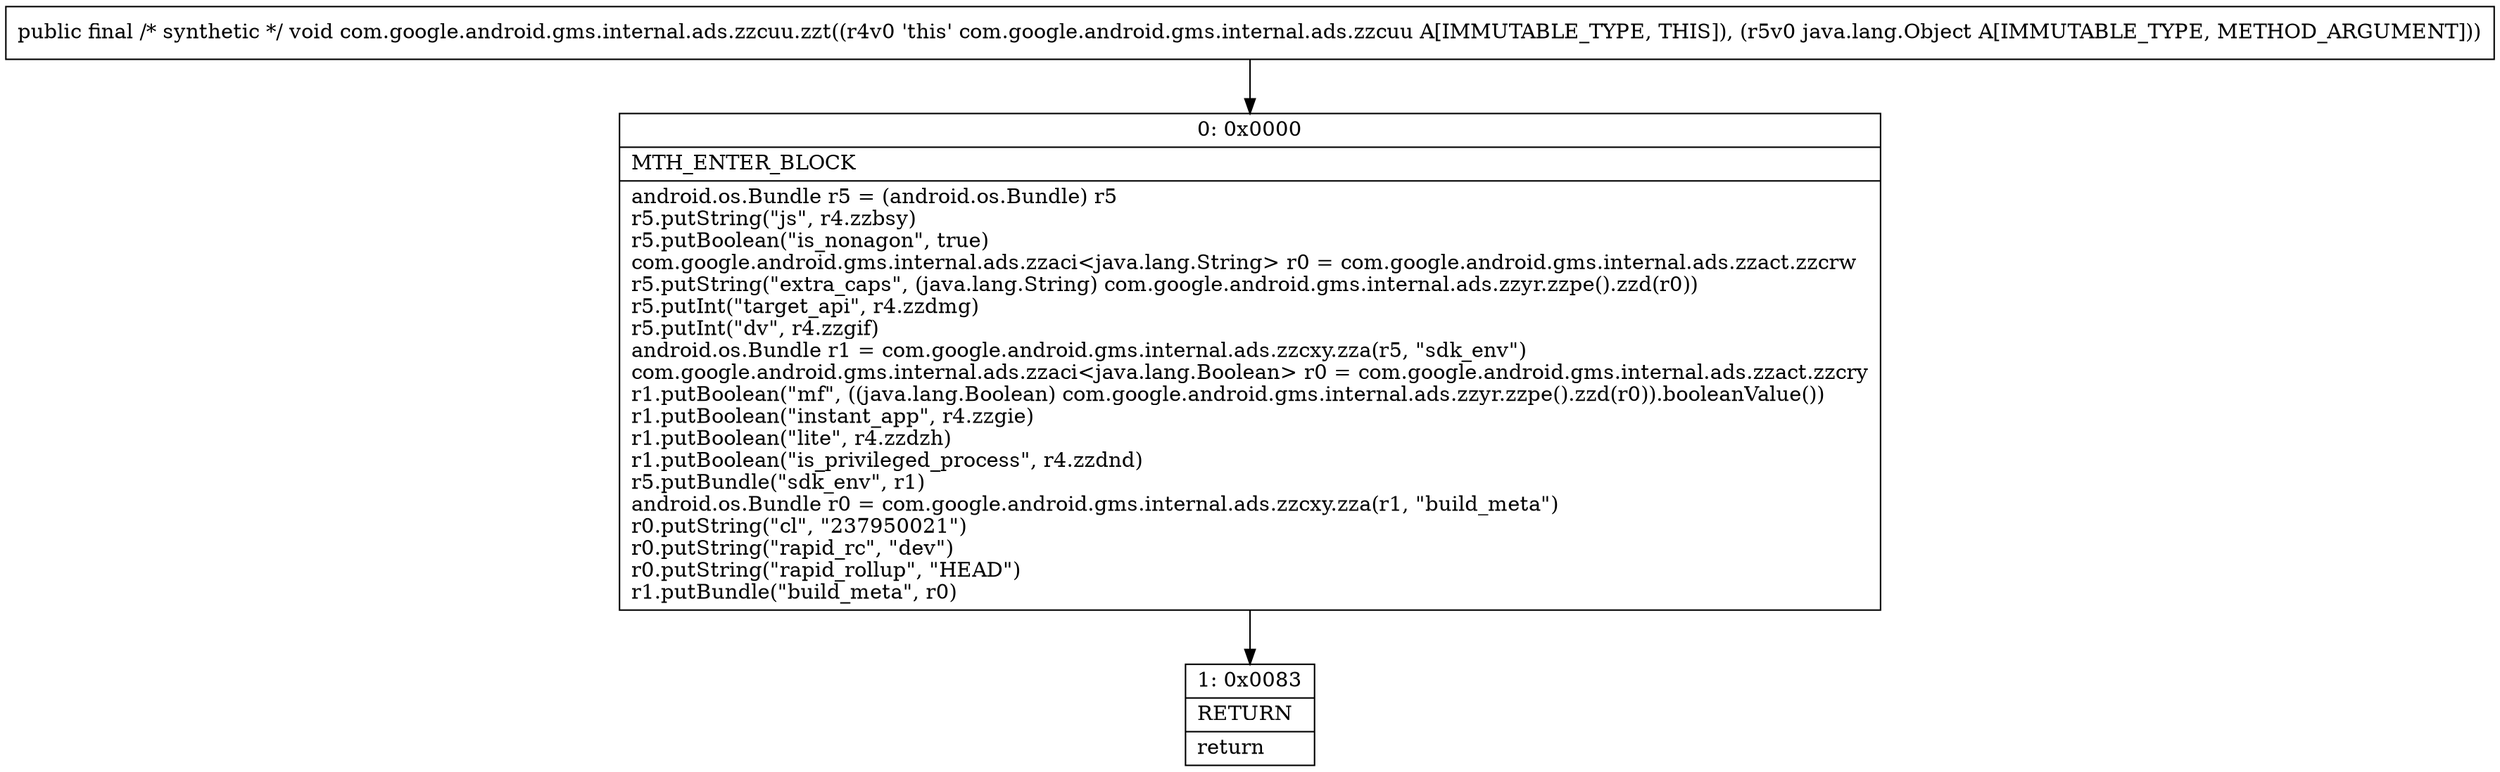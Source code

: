 digraph "CFG forcom.google.android.gms.internal.ads.zzcuu.zzt(Ljava\/lang\/Object;)V" {
Node_0 [shape=record,label="{0\:\ 0x0000|MTH_ENTER_BLOCK\l|android.os.Bundle r5 = (android.os.Bundle) r5\lr5.putString(\"js\", r4.zzbsy)\lr5.putBoolean(\"is_nonagon\", true)\lcom.google.android.gms.internal.ads.zzaci\<java.lang.String\> r0 = com.google.android.gms.internal.ads.zzact.zzcrw\lr5.putString(\"extra_caps\", (java.lang.String) com.google.android.gms.internal.ads.zzyr.zzpe().zzd(r0))\lr5.putInt(\"target_api\", r4.zzdmg)\lr5.putInt(\"dv\", r4.zzgif)\landroid.os.Bundle r1 = com.google.android.gms.internal.ads.zzcxy.zza(r5, \"sdk_env\")\lcom.google.android.gms.internal.ads.zzaci\<java.lang.Boolean\> r0 = com.google.android.gms.internal.ads.zzact.zzcry\lr1.putBoolean(\"mf\", ((java.lang.Boolean) com.google.android.gms.internal.ads.zzyr.zzpe().zzd(r0)).booleanValue())\lr1.putBoolean(\"instant_app\", r4.zzgie)\lr1.putBoolean(\"lite\", r4.zzdzh)\lr1.putBoolean(\"is_privileged_process\", r4.zzdnd)\lr5.putBundle(\"sdk_env\", r1)\landroid.os.Bundle r0 = com.google.android.gms.internal.ads.zzcxy.zza(r1, \"build_meta\")\lr0.putString(\"cl\", \"237950021\")\lr0.putString(\"rapid_rc\", \"dev\")\lr0.putString(\"rapid_rollup\", \"HEAD\")\lr1.putBundle(\"build_meta\", r0)\l}"];
Node_1 [shape=record,label="{1\:\ 0x0083|RETURN\l|return\l}"];
MethodNode[shape=record,label="{public final \/* synthetic *\/ void com.google.android.gms.internal.ads.zzcuu.zzt((r4v0 'this' com.google.android.gms.internal.ads.zzcuu A[IMMUTABLE_TYPE, THIS]), (r5v0 java.lang.Object A[IMMUTABLE_TYPE, METHOD_ARGUMENT])) }"];
MethodNode -> Node_0;
Node_0 -> Node_1;
}

